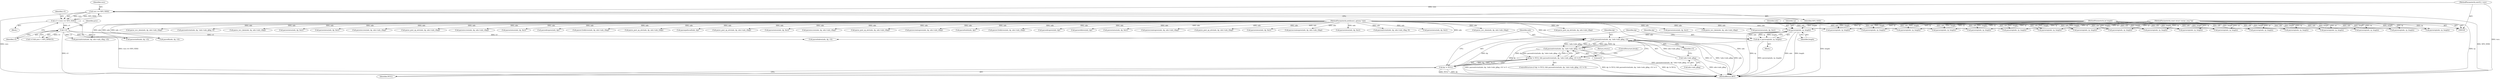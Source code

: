 digraph "0_tcpdump_19d25dd8781620cd41bf178a5e2e27fc1cf242d0@pointer" {
"1000152" [label="(Call,parseattrstat(ndo, dp, !ndo->ndo_qflag, v3))"];
"1000142" [label="(Call,parserep(ndo, rp, length))"];
"1000101" [label="(MethodParameterIn,netdissect_options *ndo)"];
"1000102" [label="(MethodParameterIn,const struct sunrpc_msg *rp)"];
"1000105" [label="(MethodParameterIn,int length)"];
"1000148" [label="(Call,dp != NULL)"];
"1000140" [label="(Call,dp = parserep(ndo, rp, length))"];
"1000155" [label="(Call,!ndo->ndo_qflag)"];
"1000117" [label="(Call,!v3)"];
"1000110" [label="(Call,v3 = (vers == NFS_VER3))"];
"1000112" [label="(Call,vers == NFS_VER3)"];
"1000104" [label="(MethodParameterIn,uint32_t vers)"];
"1000151" [label="(Call,parseattrstat(ndo, dp, !ndo->ndo_qflag, v3) != 0)"];
"1000147" [label="(Call,dp != NULL && parseattrstat(ndo, dp, !ndo->ndo_qflag, v3) != 0)"];
"1000781" [label="(Call,parse_post_op_attr(ndo, dp, ndo->ndo_vflag))"];
"1000666" [label="(Call,parsestatus(ndo, dp, &er))"];
"1000204" [label="(Call,parserep(ndo, rp, length))"];
"1000104" [label="(MethodParameterIn,uint32_t vers)"];
"1000110" [label="(Call,v3 = (vers == NFS_VER3))"];
"1000869" [label="(Call,parserep(ndo, rp, length))"];
"1000710" [label="(Call,parse_wcc_data(ndo, dp, ndo->ndo_vflag))"];
"1000113" [label="(Identifier,vers)"];
"1000105" [label="(MethodParameterIn,int length)"];
"1000879" [label="(Call,parsestatfs(ndo, dp, v3))"];
"1000162" [label="(ControlStructure,break;)"];
"1000116" [label="(Call,!v3 && proc < NFS_NPROCS)"];
"1000737" [label="(Call,parsestatus(ndo, dp, &er))"];
"1000101" [label="(MethodParameterIn,netdissect_options *ndo)"];
"1000624" [label="(Call,parserep(ndo, rp, length))"];
"1000482" [label="(Call,parse_wcc_data(ndo, dp, ndo->ndo_vflag))"];
"1000150" [label="(Identifier,NULL)"];
"1000188" [label="(Call,parseattrstat(ndo, dp, !ndo->ndo_qflag, 0))"];
"1000154" [label="(Identifier,dp)"];
"1000152" [label="(Call,parseattrstat(ndo, dp, !ndo->ndo_qflag, v3))"];
"1000367" [label="(Call,parselinkres(ndo, dp, v3))"];
"1000796" [label="(Call,parse_wcc_data(ndo, dp, ndo->ndo_vflag))"];
"1000151" [label="(Call,parseattrstat(ndo, dp, !ndo->ndo_qflag, v3) != 0)"];
"1000216" [label="(Call,parsestatus(ndo, dp, &er))"];
"1000148" [label="(Call,dp != NULL)"];
"1000147" [label="(Call,dp != NULL && parseattrstat(ndo, dp, !ndo->ndo_qflag, v3) != 0)"];
"1000145" [label="(Identifier,length)"];
"1000808" [label="(Call,parsestatus(ndo, dp, &er))"];
"1000177" [label="(Call,parsewccres(ndo, dp, ndo->ndo_vflag))"];
"1000106" [label="(Block,)"];
"1000146" [label="(ControlStructure,if (dp != NULL && parseattrstat(ndo, dp, !ndo->ndo_qflag, v3) != 0))"];
"1000168" [label="(Call,parserep(ndo, rp, length))"];
"1000401" [label="(Call,parse_post_op_attr(ndo, dp, ndo->ndo_vflag))"];
"1000357" [label="(Call,parserep(ndo, rp, length))"];
"1000161" [label="(Return,return;)"];
"1000156" [label="(Call,ndo->ndo_qflag)"];
"1000111" [label="(Identifier,v3)"];
"1000655" [label="(Call,parsewccres(ndo, dp, ndo->ndo_vflag))"];
"1000472" [label="(Call,parsestatus(ndo, dp, &er))"];
"1000578" [label="(Call,parsediropres(ndo, dp))"];
"1000149" [label="(Identifier,dp)"];
"1000155" [label="(Call,!ndo->ndo_qflag)"];
"1000858" [label="(Call,parsev3rddirres(ndo, dp, ndo->ndo_vflag))"];
"1000250" [label="(Call,parsefh(ndo, dp, v3))"];
"1000328" [label="(Call,parse_post_op_attr(ndo, dp, ndo->ndo_vflag))"];
"1000908" [label="(Call,parserep(ndo, rp, length))"];
"1000153" [label="(Identifier,ndo)"];
"1000918" [label="(Call,parsepathconf(ndo, dp))"];
"1000277" [label="(Call,parse_post_op_attr(ndo, dp, ndo->ndo_vflag))"];
"1000611" [label="(Call,parsestatus(ndo, dp, &er))"];
"1000889" [label="(Call,parserep(ndo, rp, length))"];
"1000937" [label="(Call,parsewccres(ndo, dp, ndo->ndo_vflag))"];
"1000112" [label="(Call,vers == NFS_VER3)"];
"1000140" [label="(Call,dp = parserep(ndo, rp, length))"];
"1000238" [label="(Call,parse_post_op_attr(ndo, dp, ndo->ndo_vflag))"];
"1000118" [label="(Identifier,v3)"];
"1000144" [label="(Identifier,rp)"];
"1000750" [label="(Call,parserep(ndo, rp, length))"];
"1000120" [label="(Identifier,proc)"];
"1000117" [label="(Call,!v3)"];
"1000852" [label="(Call,parserep(ndo, rp, length))"];
"1000631" [label="(Call,parsecreateopres(ndo, dp, ndo->ndo_vflag))"];
"1000143" [label="(Identifier,ndo)"];
"1000958" [label="(MethodReturn,RET)"];
"1000379" [label="(Call,parserep(ndo, rp, length))"];
"1000899" [label="(Call,parsefsinfo(ndo, dp))"];
"1000160" [label="(Literal,0)"];
"1000138" [label="(Block,)"];
"1000301" [label="(Call,parserep(ndo, rp, length))"];
"1000646" [label="(Call,parserep(ndo, rp, length))"];
"1000830" [label="(Call,parsev3rddirres(ndo, dp, ndo->ndo_vflag))"];
"1000556" [label="(Call,parserep(ndo, rp, length))"];
"1000290" [label="(Call,parsediropres(ndo, dp))"];
"1000589" [label="(Call,parserep(ndo, rp, length))"];
"1000114" [label="(Identifier,NFS_VER3)"];
"1000841" [label="(Call,parserddires(ndo, dp))"];
"1000310" [label="(Call,parsestatus(ndo, dp, &er))"];
"1000566" [label="(Call,parsecreateopres(ndo, dp, ndo->ndo_vflag))"];
"1000259" [label="(Call,parse_post_op_attr(ndo, dp, ndo->ndo_vflag))"];
"1000102" [label="(MethodParameterIn,const struct sunrpc_msg *rp)"];
"1000391" [label="(Call,parsestatus(ndo, dp, &er))"];
"1000927" [label="(Call,parserep(ndo, rp, length))"];
"1000679" [label="(Call,parserep(ndo, rp, length))"];
"1000599" [label="(Call,parsecreateopres(ndo, dp, ndo->ndo_vflag))"];
"1000691" [label="(Call,parsestatus(ndo, dp, &er))"];
"1000142" [label="(Call,parserep(ndo, rp, length))"];
"1000159" [label="(Identifier,v3)"];
"1000540" [label="(Call,parseattrstat(ndo, dp, ndo->ndo_vflag, v3))"];
"1000460" [label="(Call,parserep(ndo, rp, length))"];
"1000445" [label="(Call,parseattrstat(ndo, dp, ndo->ndo_vflag, 0))"];
"1000141" [label="(Identifier,dp)"];
"1000762" [label="(Call,parsestatus(ndo, dp, &er))"];
"1000821" [label="(Call,parserep(ndo, rp, length))"];
"1000725" [label="(Call,parse_wcc_data(ndo, dp, ndo->ndo_vflag))"];
"1000152" -> "1000151"  [label="AST: "];
"1000152" -> "1000159"  [label="CFG: "];
"1000153" -> "1000152"  [label="AST: "];
"1000154" -> "1000152"  [label="AST: "];
"1000155" -> "1000152"  [label="AST: "];
"1000159" -> "1000152"  [label="AST: "];
"1000160" -> "1000152"  [label="CFG: "];
"1000152" -> "1000958"  [label="DDG: v3"];
"1000152" -> "1000958"  [label="DDG: !ndo->ndo_qflag"];
"1000152" -> "1000958"  [label="DDG: ndo"];
"1000152" -> "1000958"  [label="DDG: dp"];
"1000152" -> "1000151"  [label="DDG: ndo"];
"1000152" -> "1000151"  [label="DDG: dp"];
"1000152" -> "1000151"  [label="DDG: !ndo->ndo_qflag"];
"1000152" -> "1000151"  [label="DDG: v3"];
"1000142" -> "1000152"  [label="DDG: ndo"];
"1000101" -> "1000152"  [label="DDG: ndo"];
"1000148" -> "1000152"  [label="DDG: dp"];
"1000155" -> "1000152"  [label="DDG: ndo->ndo_qflag"];
"1000117" -> "1000152"  [label="DDG: v3"];
"1000142" -> "1000140"  [label="AST: "];
"1000142" -> "1000145"  [label="CFG: "];
"1000143" -> "1000142"  [label="AST: "];
"1000144" -> "1000142"  [label="AST: "];
"1000145" -> "1000142"  [label="AST: "];
"1000140" -> "1000142"  [label="CFG: "];
"1000142" -> "1000958"  [label="DDG: rp"];
"1000142" -> "1000958"  [label="DDG: ndo"];
"1000142" -> "1000958"  [label="DDG: length"];
"1000142" -> "1000140"  [label="DDG: ndo"];
"1000142" -> "1000140"  [label="DDG: rp"];
"1000142" -> "1000140"  [label="DDG: length"];
"1000101" -> "1000142"  [label="DDG: ndo"];
"1000102" -> "1000142"  [label="DDG: rp"];
"1000105" -> "1000142"  [label="DDG: length"];
"1000101" -> "1000100"  [label="AST: "];
"1000101" -> "1000958"  [label="DDG: ndo"];
"1000101" -> "1000168"  [label="DDG: ndo"];
"1000101" -> "1000177"  [label="DDG: ndo"];
"1000101" -> "1000188"  [label="DDG: ndo"];
"1000101" -> "1000204"  [label="DDG: ndo"];
"1000101" -> "1000216"  [label="DDG: ndo"];
"1000101" -> "1000238"  [label="DDG: ndo"];
"1000101" -> "1000250"  [label="DDG: ndo"];
"1000101" -> "1000259"  [label="DDG: ndo"];
"1000101" -> "1000277"  [label="DDG: ndo"];
"1000101" -> "1000290"  [label="DDG: ndo"];
"1000101" -> "1000301"  [label="DDG: ndo"];
"1000101" -> "1000310"  [label="DDG: ndo"];
"1000101" -> "1000328"  [label="DDG: ndo"];
"1000101" -> "1000357"  [label="DDG: ndo"];
"1000101" -> "1000367"  [label="DDG: ndo"];
"1000101" -> "1000379"  [label="DDG: ndo"];
"1000101" -> "1000391"  [label="DDG: ndo"];
"1000101" -> "1000401"  [label="DDG: ndo"];
"1000101" -> "1000445"  [label="DDG: ndo"];
"1000101" -> "1000460"  [label="DDG: ndo"];
"1000101" -> "1000472"  [label="DDG: ndo"];
"1000101" -> "1000482"  [label="DDG: ndo"];
"1000101" -> "1000540"  [label="DDG: ndo"];
"1000101" -> "1000556"  [label="DDG: ndo"];
"1000101" -> "1000566"  [label="DDG: ndo"];
"1000101" -> "1000578"  [label="DDG: ndo"];
"1000101" -> "1000589"  [label="DDG: ndo"];
"1000101" -> "1000599"  [label="DDG: ndo"];
"1000101" -> "1000611"  [label="DDG: ndo"];
"1000101" -> "1000624"  [label="DDG: ndo"];
"1000101" -> "1000631"  [label="DDG: ndo"];
"1000101" -> "1000646"  [label="DDG: ndo"];
"1000101" -> "1000655"  [label="DDG: ndo"];
"1000101" -> "1000666"  [label="DDG: ndo"];
"1000101" -> "1000679"  [label="DDG: ndo"];
"1000101" -> "1000691"  [label="DDG: ndo"];
"1000101" -> "1000710"  [label="DDG: ndo"];
"1000101" -> "1000725"  [label="DDG: ndo"];
"1000101" -> "1000737"  [label="DDG: ndo"];
"1000101" -> "1000750"  [label="DDG: ndo"];
"1000101" -> "1000762"  [label="DDG: ndo"];
"1000101" -> "1000781"  [label="DDG: ndo"];
"1000101" -> "1000796"  [label="DDG: ndo"];
"1000101" -> "1000808"  [label="DDG: ndo"];
"1000101" -> "1000821"  [label="DDG: ndo"];
"1000101" -> "1000830"  [label="DDG: ndo"];
"1000101" -> "1000841"  [label="DDG: ndo"];
"1000101" -> "1000852"  [label="DDG: ndo"];
"1000101" -> "1000858"  [label="DDG: ndo"];
"1000101" -> "1000869"  [label="DDG: ndo"];
"1000101" -> "1000879"  [label="DDG: ndo"];
"1000101" -> "1000889"  [label="DDG: ndo"];
"1000101" -> "1000899"  [label="DDG: ndo"];
"1000101" -> "1000908"  [label="DDG: ndo"];
"1000101" -> "1000918"  [label="DDG: ndo"];
"1000101" -> "1000927"  [label="DDG: ndo"];
"1000101" -> "1000937"  [label="DDG: ndo"];
"1000102" -> "1000100"  [label="AST: "];
"1000102" -> "1000958"  [label="DDG: rp"];
"1000102" -> "1000168"  [label="DDG: rp"];
"1000102" -> "1000204"  [label="DDG: rp"];
"1000102" -> "1000301"  [label="DDG: rp"];
"1000102" -> "1000357"  [label="DDG: rp"];
"1000102" -> "1000379"  [label="DDG: rp"];
"1000102" -> "1000460"  [label="DDG: rp"];
"1000102" -> "1000556"  [label="DDG: rp"];
"1000102" -> "1000589"  [label="DDG: rp"];
"1000102" -> "1000624"  [label="DDG: rp"];
"1000102" -> "1000646"  [label="DDG: rp"];
"1000102" -> "1000679"  [label="DDG: rp"];
"1000102" -> "1000750"  [label="DDG: rp"];
"1000102" -> "1000821"  [label="DDG: rp"];
"1000102" -> "1000852"  [label="DDG: rp"];
"1000102" -> "1000869"  [label="DDG: rp"];
"1000102" -> "1000889"  [label="DDG: rp"];
"1000102" -> "1000908"  [label="DDG: rp"];
"1000102" -> "1000927"  [label="DDG: rp"];
"1000105" -> "1000100"  [label="AST: "];
"1000105" -> "1000958"  [label="DDG: length"];
"1000105" -> "1000168"  [label="DDG: length"];
"1000105" -> "1000204"  [label="DDG: length"];
"1000105" -> "1000301"  [label="DDG: length"];
"1000105" -> "1000357"  [label="DDG: length"];
"1000105" -> "1000379"  [label="DDG: length"];
"1000105" -> "1000460"  [label="DDG: length"];
"1000105" -> "1000556"  [label="DDG: length"];
"1000105" -> "1000589"  [label="DDG: length"];
"1000105" -> "1000624"  [label="DDG: length"];
"1000105" -> "1000646"  [label="DDG: length"];
"1000105" -> "1000679"  [label="DDG: length"];
"1000105" -> "1000750"  [label="DDG: length"];
"1000105" -> "1000821"  [label="DDG: length"];
"1000105" -> "1000852"  [label="DDG: length"];
"1000105" -> "1000869"  [label="DDG: length"];
"1000105" -> "1000889"  [label="DDG: length"];
"1000105" -> "1000908"  [label="DDG: length"];
"1000105" -> "1000927"  [label="DDG: length"];
"1000148" -> "1000147"  [label="AST: "];
"1000148" -> "1000150"  [label="CFG: "];
"1000149" -> "1000148"  [label="AST: "];
"1000150" -> "1000148"  [label="AST: "];
"1000153" -> "1000148"  [label="CFG: "];
"1000147" -> "1000148"  [label="CFG: "];
"1000148" -> "1000958"  [label="DDG: dp"];
"1000148" -> "1000958"  [label="DDG: NULL"];
"1000148" -> "1000147"  [label="DDG: dp"];
"1000148" -> "1000147"  [label="DDG: NULL"];
"1000140" -> "1000148"  [label="DDG: dp"];
"1000140" -> "1000138"  [label="AST: "];
"1000141" -> "1000140"  [label="AST: "];
"1000149" -> "1000140"  [label="CFG: "];
"1000140" -> "1000958"  [label="DDG: parserep(ndo, rp, length)"];
"1000155" -> "1000156"  [label="CFG: "];
"1000156" -> "1000155"  [label="AST: "];
"1000159" -> "1000155"  [label="CFG: "];
"1000155" -> "1000958"  [label="DDG: ndo->ndo_qflag"];
"1000117" -> "1000116"  [label="AST: "];
"1000117" -> "1000118"  [label="CFG: "];
"1000118" -> "1000117"  [label="AST: "];
"1000120" -> "1000117"  [label="CFG: "];
"1000116" -> "1000117"  [label="CFG: "];
"1000117" -> "1000958"  [label="DDG: v3"];
"1000117" -> "1000116"  [label="DDG: v3"];
"1000110" -> "1000117"  [label="DDG: v3"];
"1000117" -> "1000250"  [label="DDG: v3"];
"1000117" -> "1000367"  [label="DDG: v3"];
"1000117" -> "1000540"  [label="DDG: v3"];
"1000117" -> "1000879"  [label="DDG: v3"];
"1000110" -> "1000106"  [label="AST: "];
"1000110" -> "1000112"  [label="CFG: "];
"1000111" -> "1000110"  [label="AST: "];
"1000112" -> "1000110"  [label="AST: "];
"1000118" -> "1000110"  [label="CFG: "];
"1000110" -> "1000958"  [label="DDG: vers == NFS_VER3"];
"1000112" -> "1000110"  [label="DDG: vers"];
"1000112" -> "1000110"  [label="DDG: NFS_VER3"];
"1000112" -> "1000114"  [label="CFG: "];
"1000113" -> "1000112"  [label="AST: "];
"1000114" -> "1000112"  [label="AST: "];
"1000112" -> "1000958"  [label="DDG: NFS_VER3"];
"1000112" -> "1000958"  [label="DDG: vers"];
"1000104" -> "1000112"  [label="DDG: vers"];
"1000104" -> "1000100"  [label="AST: "];
"1000104" -> "1000958"  [label="DDG: vers"];
"1000151" -> "1000147"  [label="AST: "];
"1000151" -> "1000160"  [label="CFG: "];
"1000160" -> "1000151"  [label="AST: "];
"1000147" -> "1000151"  [label="CFG: "];
"1000151" -> "1000958"  [label="DDG: parseattrstat(ndo, dp, !ndo->ndo_qflag, v3)"];
"1000151" -> "1000147"  [label="DDG: parseattrstat(ndo, dp, !ndo->ndo_qflag, v3)"];
"1000151" -> "1000147"  [label="DDG: 0"];
"1000147" -> "1000146"  [label="AST: "];
"1000161" -> "1000147"  [label="CFG: "];
"1000162" -> "1000147"  [label="CFG: "];
"1000147" -> "1000958"  [label="DDG: parseattrstat(ndo, dp, !ndo->ndo_qflag, v3) != 0"];
"1000147" -> "1000958"  [label="DDG: dp != NULL"];
"1000147" -> "1000958"  [label="DDG: dp != NULL && parseattrstat(ndo, dp, !ndo->ndo_qflag, v3) != 0"];
}
